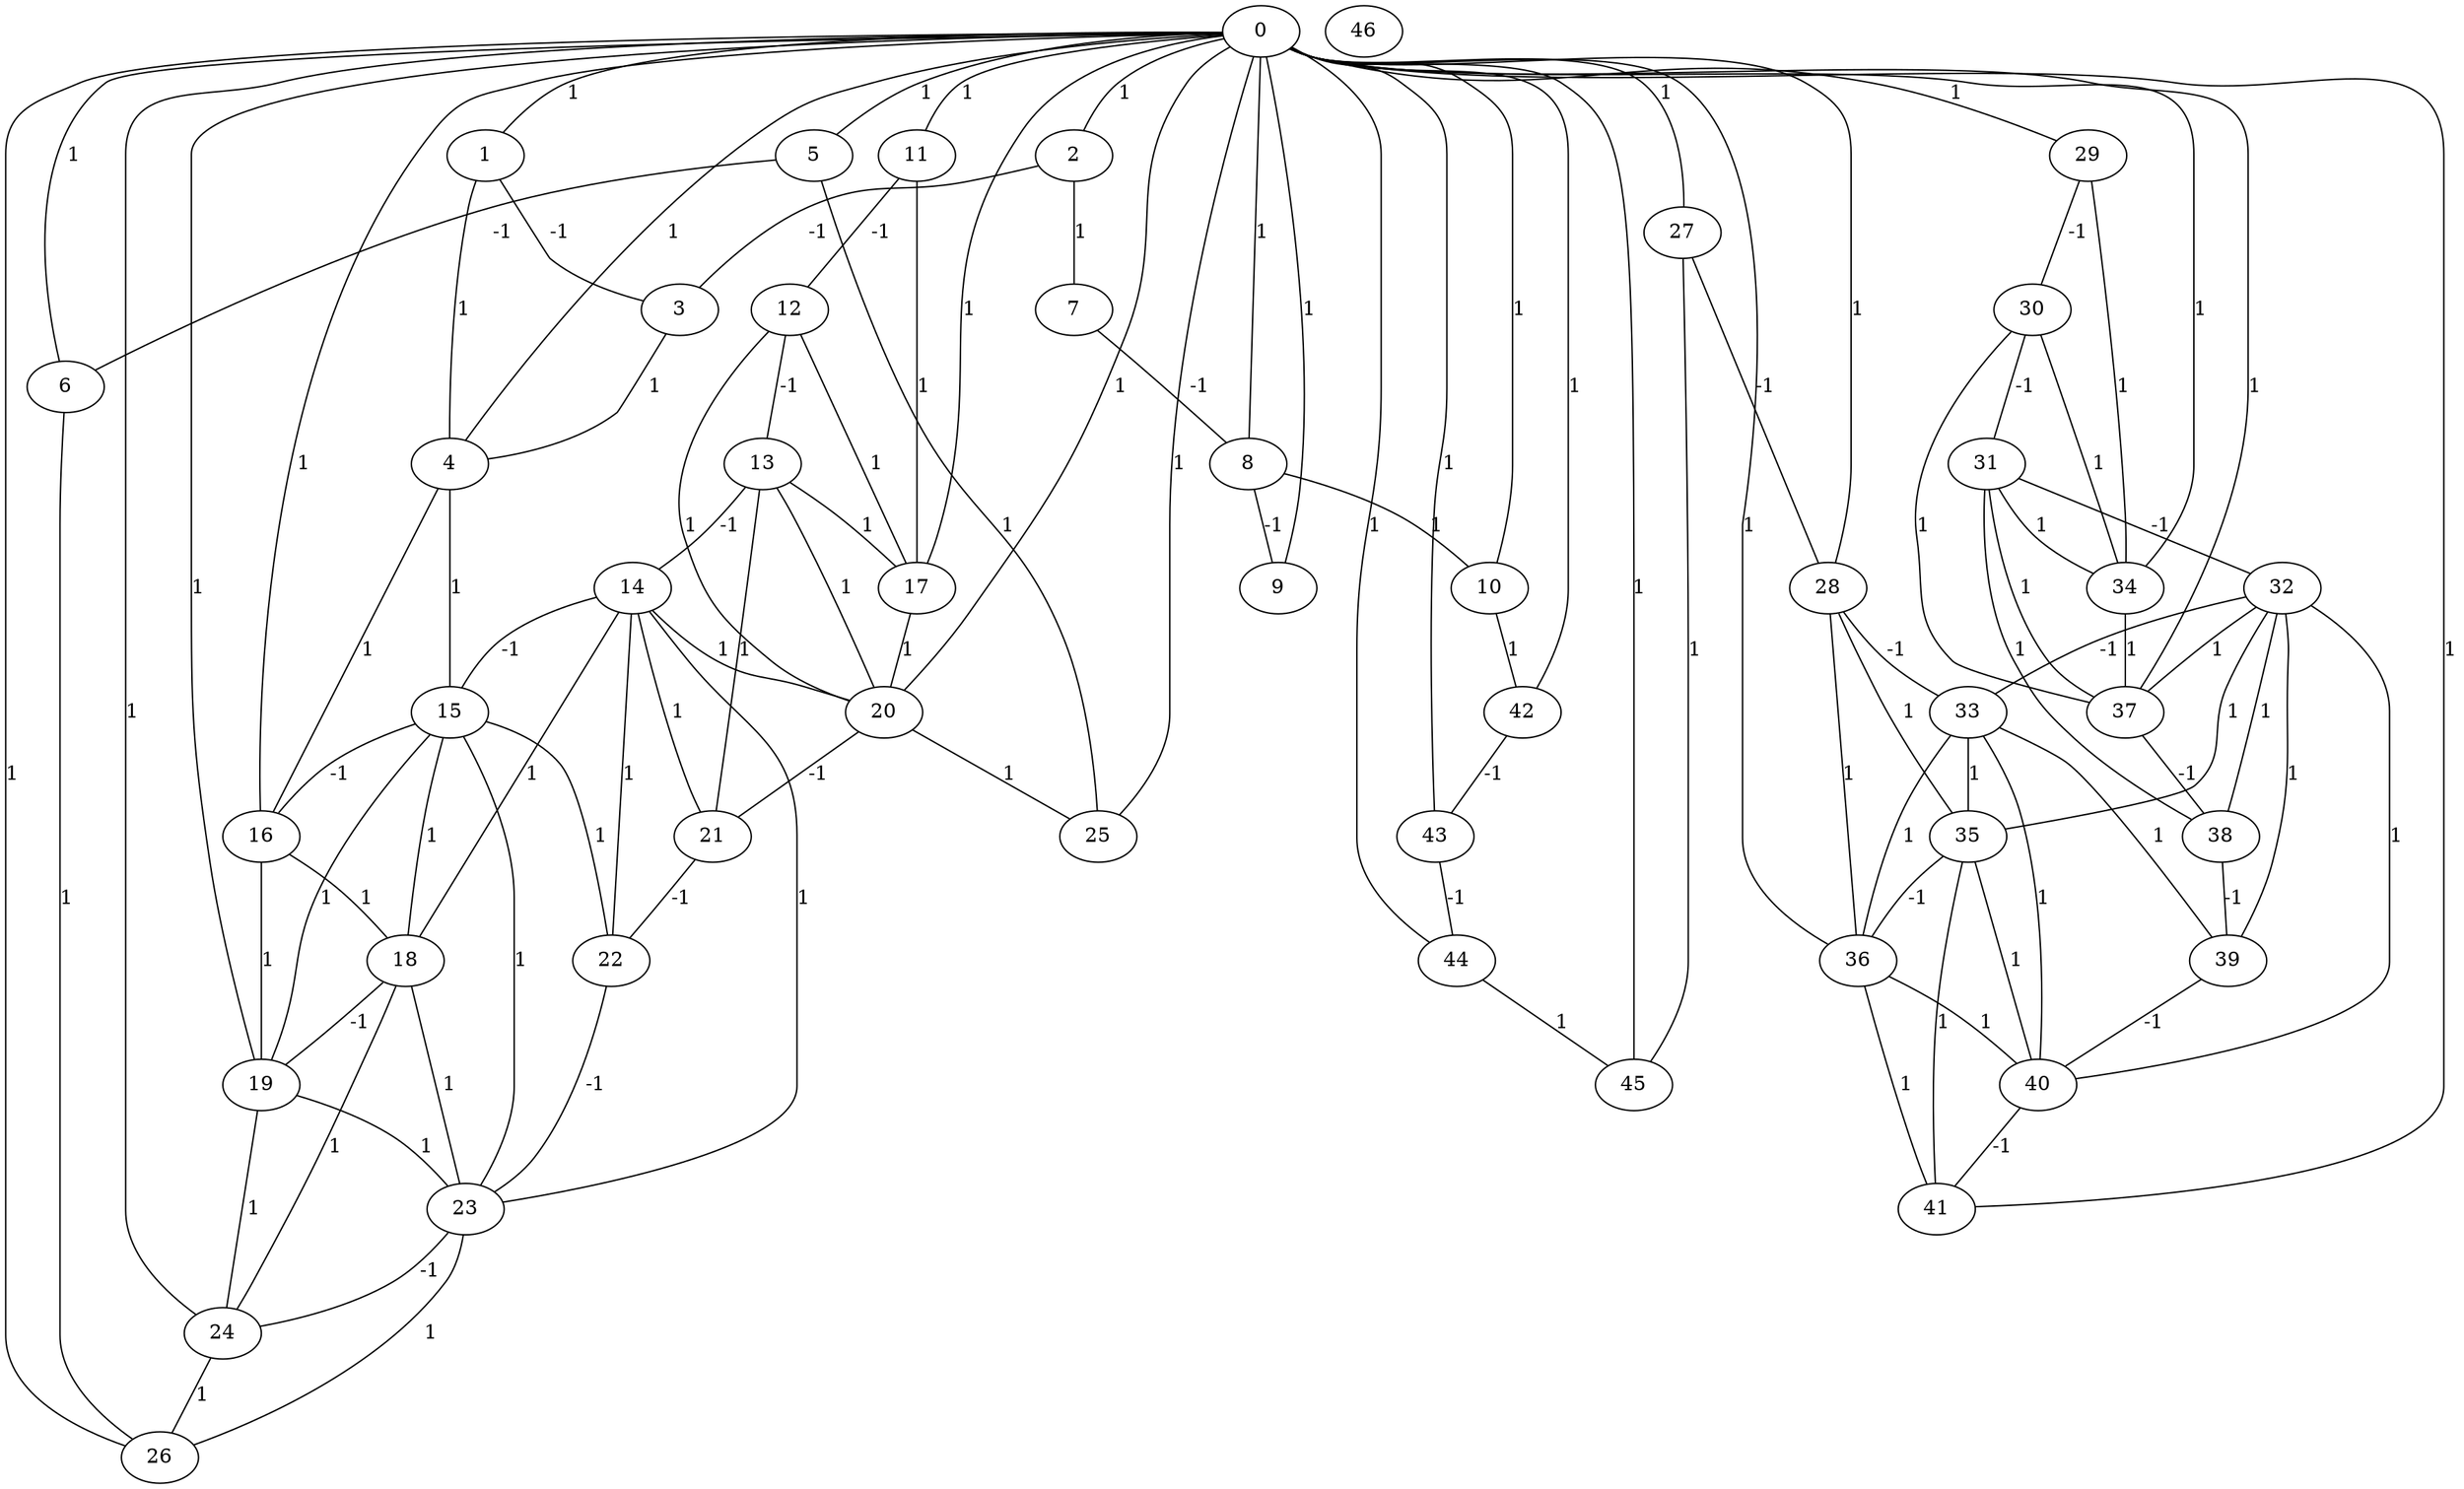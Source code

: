 graph G {
0 [label=0, node_id=0];
1 [label=1, node_id=1];
2 [label=2, node_id=2];
3 [label=3, node_id=3];
4 [label=4, node_id=4];
5 [label=5, node_id=5];
6 [label=6, node_id=6];
7 [label=7, node_id=7];
8 [label=8, node_id=8];
9 [label=9, node_id=9];
10 [label=10, node_id=10];
11 [label=11, node_id=11];
12 [label=12, node_id=12];
13 [label=13, node_id=13];
14 [label=14, node_id=14];
15 [label=15, node_id=15];
16 [label=16, node_id=16];
17 [label=17, node_id=17];
18 [label=18, node_id=18];
19 [label=19, node_id=19];
20 [label=20, node_id=20];
21 [label=21, node_id=21];
22 [label=22, node_id=22];
23 [label=23, node_id=23];
24 [label=24, node_id=24];
25 [label=25, node_id=25];
26 [label=26, node_id=26];
27 [label=27, node_id=27];
28 [label=28, node_id=28];
29 [label=29, node_id=29];
30 [label=30, node_id=30];
31 [label=31, node_id=31];
32 [label=32, node_id=32];
33 [label=33, node_id=33];
34 [label=34, node_id=34];
35 [label=35, node_id=35];
36 [label=36, node_id=36];
37 [label=37, node_id=37];
38 [label=38, node_id=38];
39 [label=39, node_id=39];
40 [label=40, node_id=40];
41 [label=41, node_id=41];
42 [label=42, node_id=42];
43 [label=43, node_id=43];
44 [label=44, node_id=44];
45 [label=45, node_id=45];
46 [label=46, node_id=46];
0--1  [label=1, weight=1];
0--2  [label=1, weight=1];
0--4  [label=1, weight=1];
0--5  [label=1, weight=1];
0--6  [label=1, weight=1];
0--8  [label=1, weight=1];
0--9  [label=1, weight=1];
0--10  [label=1, weight=1];
0--11  [label=1, weight=1];
0--16  [label=1, weight=1];
0--17  [label=1, weight=1];
0--19  [label=1, weight=1];
0--20  [label=1, weight=1];
0--24  [label=1, weight=1];
0--25  [label=1, weight=1];
0--26  [label=1, weight=1];
0--27  [label=1, weight=1];
0--28  [label=1, weight=1];
0--29  [label=1, weight=1];
0--34  [label=1, weight=1];
0--36  [label=1, weight=1];
0--37  [label=1, weight=1];
0--41  [label=1, weight=1];
0--42  [label=1, weight=1];
0--43  [label=1, weight=1];
0--44  [label=1, weight=1];
0--45  [label=1, weight=1];
1--4  [label=1, weight=1];
2--7  [label=1, weight=1];
3--4  [label=1, weight=1];
4--15  [label=1, weight=1];
4--16  [label=1, weight=1];
5--25  [label=1, weight=1];
6--26  [label=1, weight=1];
8--10  [label=1, weight=1];
10--42  [label=1, weight=1];
11--17  [label=1, weight=1];
12--17  [label=1, weight=1];
12--20  [label=1, weight=1];
13--17  [label=1, weight=1];
13--20  [label=1, weight=1];
13--21  [label=1, weight=1];
14--18  [label=1, weight=1];
14--20  [label=1, weight=1];
14--21  [label=1, weight=1];
14--22  [label=1, weight=1];
14--23  [label=1, weight=1];
15--18  [label=1, weight=1];
15--19  [label=1, weight=1];
15--22  [label=1, weight=1];
15--23  [label=1, weight=1];
16--18  [label=1, weight=1];
16--19  [label=1, weight=1];
17--20  [label=1, weight=1];
18--23  [label=1, weight=1];
18--24  [label=1, weight=1];
19--23  [label=1, weight=1];
19--24  [label=1, weight=1];
20--25  [label=1, weight=1];
23--26  [label=1, weight=1];
24--26  [label=1, weight=1];
27--45  [label=1, weight=1];
28--35  [label=1, weight=1];
28--36  [label=1, weight=1];
29--34  [label=1, weight=1];
30--34  [label=1, weight=1];
30--37  [label=1, weight=1];
31--34  [label=1, weight=1];
31--37  [label=1, weight=1];
31--38  [label=1, weight=1];
32--35  [label=1, weight=1];
32--37  [label=1, weight=1];
32--38  [label=1, weight=1];
32--39  [label=1, weight=1];
32--40  [label=1, weight=1];
33--35  [label=1, weight=1];
33--36  [label=1, weight=1];
33--39  [label=1, weight=1];
33--40  [label=1, weight=1];
34--37  [label=1, weight=1];
35--40  [label=1, weight=1];
35--41  [label=1, weight=1];
36--40  [label=1, weight=1];
36--41  [label=1, weight=1];
44--45  [label=1, weight=1];
1--3  [label=-1, weight=-1];
2--3  [label=-1, weight=-1];
5--6  [label=-1, weight=-1];
7--8  [label=-1, weight=-1];
8--9  [label=-1, weight=-1];
11--12  [label=-1, weight=-1];
12--13  [label=-1, weight=-1];
13--14  [label=-1, weight=-1];
14--15  [label=-1, weight=-1];
15--16  [label=-1, weight=-1];
18--19  [label=-1, weight=-1];
20--21  [label=-1, weight=-1];
21--22  [label=-1, weight=-1];
22--23  [label=-1, weight=-1];
23--24  [label=-1, weight=-1];
27--28  [label=-1, weight=-1];
28--33  [label=-1, weight=-1];
29--30  [label=-1, weight=-1];
30--31  [label=-1, weight=-1];
31--32  [label=-1, weight=-1];
32--33  [label=-1, weight=-1];
35--36  [label=-1, weight=-1];
37--38  [label=-1, weight=-1];
38--39  [label=-1, weight=-1];
39--40  [label=-1, weight=-1];
40--41  [label=-1, weight=-1];
42--43  [label=-1, weight=-1];
43--44  [label=-1, weight=-1];
}
